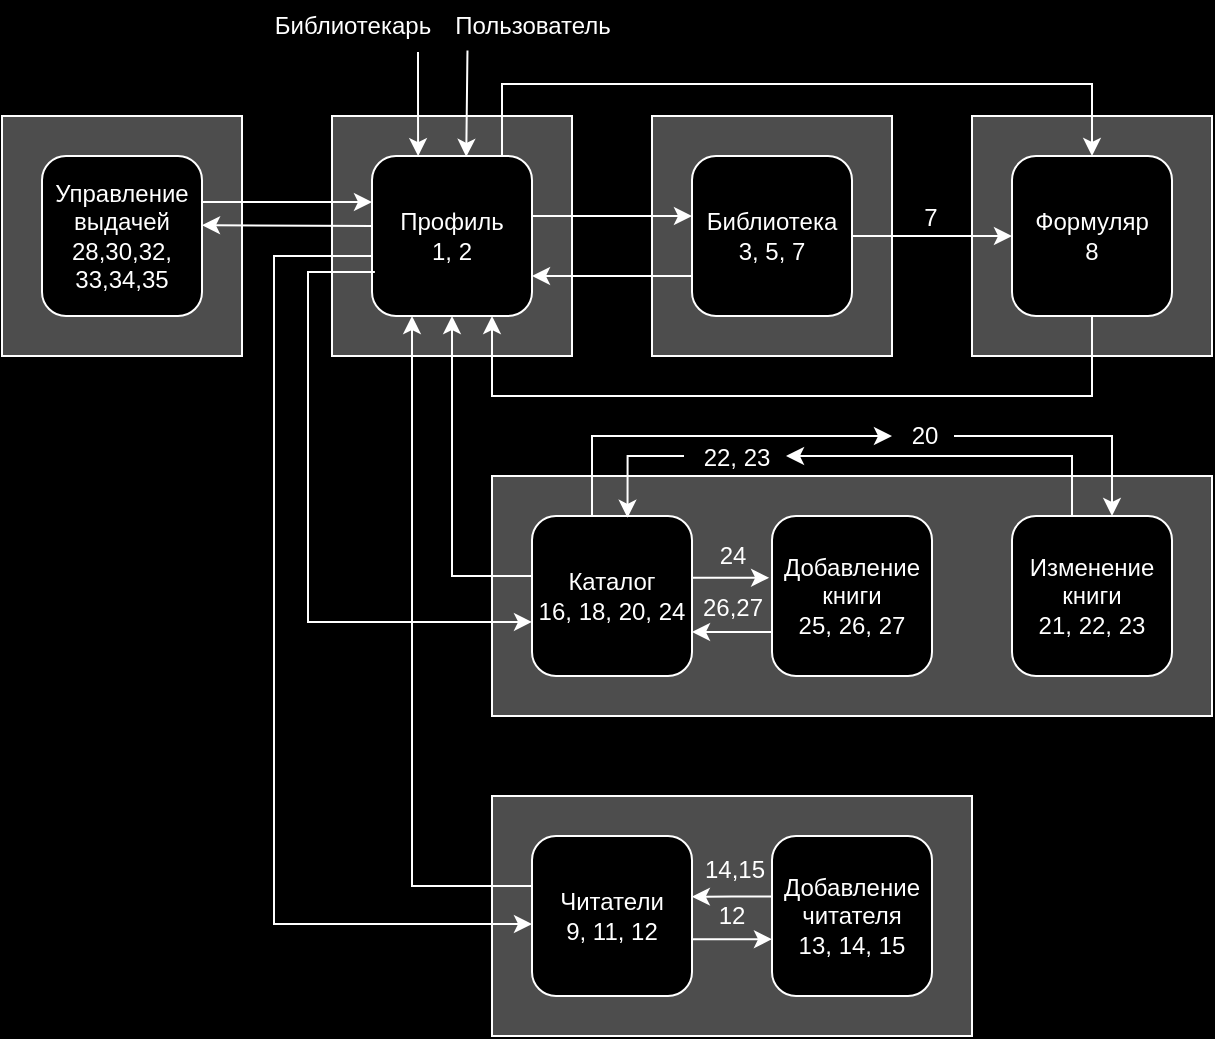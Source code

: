 <mxfile version="24.7.17">
  <diagram name="Страница — 1" id="zPBhl7nk1O7BypAvMNuk">
    <mxGraphModel dx="1323" dy="610" grid="0" gridSize="10" guides="1" tooltips="1" connect="1" arrows="1" fold="1" page="1" pageScale="1" pageWidth="827" pageHeight="1169" background="#000000" math="0" shadow="0">
      <root>
        <mxCell id="0" />
        <mxCell id="1" parent="0" />
        <mxCell id="YjtOrSaLClXKeeZ7arFL-4" value="" style="rounded=0;whiteSpace=wrap;html=1;fillColor=#4D4D4D;strokeColor=#FFFFFF;" parent="1" vertex="1">
          <mxGeometry x="293" y="140" width="120" height="120" as="geometry" />
        </mxCell>
        <mxCell id="YjtOrSaLClXKeeZ7arFL-5" value="&lt;div&gt;&lt;font color=&quot;#ffffff&quot;&gt;Профиль&lt;/font&gt;&lt;/div&gt;&lt;div&gt;&lt;font color=&quot;#ffffff&quot;&gt;1, 2&lt;br&gt;&lt;/font&gt;&lt;/div&gt;" style="whiteSpace=wrap;html=1;aspect=fixed;rounded=1;strokeColor=#FFFFFF;fillColor=#000000;" parent="1" vertex="1">
          <mxGeometry x="313" y="160" width="80" height="80" as="geometry" />
        </mxCell>
        <mxCell id="YjtOrSaLClXKeeZ7arFL-7" value="" style="rounded=0;whiteSpace=wrap;html=1;fillColor=#4D4D4D;strokeColor=#FFFFFF;" parent="1" vertex="1">
          <mxGeometry x="453" y="140" width="120" height="120" as="geometry" />
        </mxCell>
        <mxCell id="YjtOrSaLClXKeeZ7arFL-26" style="edgeStyle=orthogonalEdgeStyle;rounded=0;orthogonalLoop=1;jettySize=auto;html=1;entryX=1;entryY=0.75;entryDx=0;entryDy=0;strokeColor=#FFFFFF;" parent="1" source="YjtOrSaLClXKeeZ7arFL-8" target="YjtOrSaLClXKeeZ7arFL-5" edge="1">
          <mxGeometry relative="1" as="geometry">
            <Array as="points">
              <mxPoint x="453" y="220" />
              <mxPoint x="453" y="220" />
            </Array>
          </mxGeometry>
        </mxCell>
        <mxCell id="YjtOrSaLClXKeeZ7arFL-8" value="&lt;div&gt;&lt;font color=&quot;#ffffff&quot;&gt;Библиотека&lt;/font&gt;&lt;/div&gt;&lt;div&gt;&lt;font color=&quot;#ffffff&quot;&gt;3, 5, 7&lt;br&gt;&lt;/font&gt;&lt;/div&gt;" style="whiteSpace=wrap;html=1;aspect=fixed;rounded=1;strokeColor=#FFFFFF;fillColor=#000000;" parent="1" vertex="1">
          <mxGeometry x="473" y="160" width="80" height="80" as="geometry" />
        </mxCell>
        <mxCell id="YjtOrSaLClXKeeZ7arFL-9" value="" style="rounded=0;whiteSpace=wrap;html=1;strokeColor=#FFFFFF;fillColor=#4D4D4D;" parent="1" vertex="1">
          <mxGeometry x="613" y="140" width="120" height="120" as="geometry" />
        </mxCell>
        <mxCell id="YjtOrSaLClXKeeZ7arFL-25" style="edgeStyle=orthogonalEdgeStyle;rounded=0;orthogonalLoop=1;jettySize=auto;html=1;strokeColor=#FFFFFF;" parent="1" source="YjtOrSaLClXKeeZ7arFL-10" edge="1">
          <mxGeometry relative="1" as="geometry">
            <mxPoint x="373" y="240" as="targetPoint" />
            <Array as="points">
              <mxPoint x="673" y="280" />
              <mxPoint x="373" y="280" />
            </Array>
          </mxGeometry>
        </mxCell>
        <mxCell id="YjtOrSaLClXKeeZ7arFL-10" value="&lt;div&gt;&lt;font color=&quot;#ffffff&quot;&gt;Формуляр&lt;/font&gt;&lt;/div&gt;&lt;div&gt;&lt;font color=&quot;#ffffff&quot;&gt;8&lt;br&gt;&lt;/font&gt;&lt;/div&gt;" style="whiteSpace=wrap;html=1;aspect=fixed;rounded=1;strokeColor=#FFFFFF;fillColor=#000000;" parent="1" vertex="1">
          <mxGeometry x="633" y="160" width="80" height="80" as="geometry" />
        </mxCell>
        <mxCell id="YjtOrSaLClXKeeZ7arFL-11" value="&lt;font color=&quot;#ffffff&quot;&gt;12&lt;/font&gt;" style="rounded=0;whiteSpace=wrap;html=1;strokeColor=#FFFFFF;fillColor=#4D4D4D;" parent="1" vertex="1">
          <mxGeometry x="373" y="480" width="240" height="120" as="geometry" />
        </mxCell>
        <mxCell id="YjtOrSaLClXKeeZ7arFL-36" style="edgeStyle=orthogonalEdgeStyle;rounded=0;orthogonalLoop=1;jettySize=auto;html=1;exitX=0;exitY=0.25;exitDx=0;exitDy=0;strokeColor=#FFFFFF;" parent="1" source="YjtOrSaLClXKeeZ7arFL-12" edge="1">
          <mxGeometry relative="1" as="geometry">
            <mxPoint x="333" y="240" as="targetPoint" />
            <Array as="points">
              <mxPoint x="393" y="525" />
              <mxPoint x="333" y="525" />
            </Array>
          </mxGeometry>
        </mxCell>
        <mxCell id="YjtOrSaLClXKeeZ7arFL-39" style="edgeStyle=orthogonalEdgeStyle;rounded=0;orthogonalLoop=1;jettySize=auto;html=1;entryX=-0.027;entryY=0.645;entryDx=0;entryDy=0;entryPerimeter=0;exitX=0.999;exitY=0.626;exitDx=0;exitDy=0;exitPerimeter=0;strokeColor=#FFFFFF;" parent="1" source="YjtOrSaLClXKeeZ7arFL-12" edge="1">
          <mxGeometry relative="1" as="geometry">
            <mxPoint x="475.16" y="550.0" as="sourcePoint" />
            <mxPoint x="513" y="551.6" as="targetPoint" />
            <Array as="points">
              <mxPoint x="473" y="540" />
              <mxPoint x="473" y="540" />
              <mxPoint x="473" y="552" />
            </Array>
          </mxGeometry>
        </mxCell>
        <mxCell id="YjtOrSaLClXKeeZ7arFL-12" value="&lt;div&gt;&lt;font color=&quot;#ffffff&quot;&gt;Читатели&lt;/font&gt;&lt;/div&gt;&lt;div&gt;&lt;font color=&quot;#ffffff&quot;&gt;9, 11, 12&lt;br&gt;&lt;/font&gt;&lt;/div&gt;" style="whiteSpace=wrap;html=1;aspect=fixed;rounded=1;fillColor=#000000;strokeColor=#FFFFFF;" parent="1" vertex="1">
          <mxGeometry x="393" y="500" width="80" height="80" as="geometry" />
        </mxCell>
        <mxCell id="YjtOrSaLClXKeeZ7arFL-40" style="edgeStyle=orthogonalEdgeStyle;rounded=0;orthogonalLoop=1;jettySize=auto;html=1;entryX=0.999;entryY=0.379;entryDx=0;entryDy=0;entryPerimeter=0;strokeColor=#FFFFFF;" parent="1" source="YjtOrSaLClXKeeZ7arFL-13" target="YjtOrSaLClXKeeZ7arFL-12" edge="1">
          <mxGeometry relative="1" as="geometry">
            <mxPoint x="483" y="530" as="targetPoint" />
            <Array as="points">
              <mxPoint x="493" y="530" />
            </Array>
          </mxGeometry>
        </mxCell>
        <mxCell id="YjtOrSaLClXKeeZ7arFL-13" value="&lt;div&gt;&lt;font color=&quot;#ffffff&quot;&gt;Добавление читателя&lt;/font&gt;&lt;/div&gt;&lt;div&gt;&lt;font color=&quot;#ffffff&quot;&gt;13, 14, 15&lt;br&gt;&lt;/font&gt;&lt;/div&gt;" style="whiteSpace=wrap;html=1;aspect=fixed;rounded=1;fillColor=#000000;strokeColor=#FFFFFF;" parent="1" vertex="1">
          <mxGeometry x="513" y="500" width="80" height="80" as="geometry" />
        </mxCell>
        <mxCell id="YjtOrSaLClXKeeZ7arFL-14" value="" style="rounded=0;whiteSpace=wrap;html=1;strokeColor=#FFFFFF;fillColor=#4D4D4D;" parent="1" vertex="1">
          <mxGeometry x="373" y="320" width="360" height="120" as="geometry" />
        </mxCell>
        <mxCell id="YjtOrSaLClXKeeZ7arFL-30" style="edgeStyle=orthogonalEdgeStyle;rounded=0;orthogonalLoop=1;jettySize=auto;html=1;entryX=-0.018;entryY=0.386;entryDx=0;entryDy=0;entryPerimeter=0;strokeColor=#FFFFFF;" parent="1" source="YjtOrSaLClXKeeZ7arFL-15" target="YjtOrSaLClXKeeZ7arFL-16" edge="1">
          <mxGeometry relative="1" as="geometry">
            <Array as="points">
              <mxPoint x="493" y="370" />
            </Array>
          </mxGeometry>
        </mxCell>
        <mxCell id="YjtOrSaLClXKeeZ7arFL-32" style="edgeStyle=orthogonalEdgeStyle;rounded=0;orthogonalLoop=1;jettySize=auto;html=1;strokeColor=#FFFFFF;" parent="1" source="YjtOrSaLClXKeeZ7arFL-52" edge="1">
          <mxGeometry relative="1" as="geometry">
            <mxPoint x="683" y="340" as="targetPoint" />
            <Array as="points">
              <mxPoint x="683" y="300" />
              <mxPoint x="683" y="340" />
            </Array>
          </mxGeometry>
        </mxCell>
        <mxCell id="YjtOrSaLClXKeeZ7arFL-35" style="edgeStyle=orthogonalEdgeStyle;rounded=0;orthogonalLoop=1;jettySize=auto;html=1;exitX=0;exitY=0.25;exitDx=0;exitDy=0;strokeColor=#FFFFFF;" parent="1" source="YjtOrSaLClXKeeZ7arFL-15" edge="1">
          <mxGeometry relative="1" as="geometry">
            <mxPoint x="353" y="240" as="targetPoint" />
            <Array as="points">
              <mxPoint x="393" y="370" />
              <mxPoint x="353" y="370" />
              <mxPoint x="353" y="240" />
            </Array>
          </mxGeometry>
        </mxCell>
        <mxCell id="YjtOrSaLClXKeeZ7arFL-15" value="&lt;div&gt;&lt;font color=&quot;#ffffff&quot;&gt;Каталог&lt;/font&gt;&lt;/div&gt;&lt;div&gt;&lt;font color=&quot;#ffffff&quot;&gt;16, 18, 20, 24&lt;br&gt;&lt;/font&gt;&lt;/div&gt;" style="whiteSpace=wrap;html=1;aspect=fixed;rounded=1;fillColor=#000000;strokeColor=#FFFFFF;" parent="1" vertex="1">
          <mxGeometry x="393" y="340" width="80" height="80" as="geometry" />
        </mxCell>
        <mxCell id="YjtOrSaLClXKeeZ7arFL-31" style="edgeStyle=orthogonalEdgeStyle;rounded=0;orthogonalLoop=1;jettySize=auto;html=1;entryX=1;entryY=0.5;entryDx=0;entryDy=0;strokeColor=#FFFFFF;" parent="1" edge="1">
          <mxGeometry relative="1" as="geometry">
            <mxPoint x="513" y="398.0" as="sourcePoint" />
            <mxPoint x="473" y="398.0" as="targetPoint" />
            <Array as="points">
              <mxPoint x="494" y="398" />
              <mxPoint x="494" y="398" />
            </Array>
          </mxGeometry>
        </mxCell>
        <mxCell id="YjtOrSaLClXKeeZ7arFL-16" value="&lt;div&gt;&lt;font color=&quot;#ffffff&quot;&gt;Добавление книги&lt;/font&gt;&lt;/div&gt;&lt;div&gt;&lt;font color=&quot;#ffffff&quot;&gt;25, 26, 27&lt;br&gt;&lt;/font&gt;&lt;/div&gt;" style="whiteSpace=wrap;html=1;aspect=fixed;rounded=1;fillColor=#000000;strokeColor=#FFFFFF;" parent="1" vertex="1">
          <mxGeometry x="513" y="340" width="80" height="80" as="geometry" />
        </mxCell>
        <mxCell id="YjtOrSaLClXKeeZ7arFL-17" value="&lt;div&gt;&lt;font color=&quot;#ffffff&quot;&gt;Изменение книги&lt;/font&gt;&lt;/div&gt;&lt;div&gt;&lt;font color=&quot;#ffffff&quot;&gt;21, 22, 23&lt;br&gt;&lt;/font&gt;&lt;/div&gt;" style="whiteSpace=wrap;html=1;aspect=fixed;rounded=1;fillColor=#000000;strokeColor=#FFFFFF;" parent="1" vertex="1">
          <mxGeometry x="633" y="340" width="80" height="80" as="geometry" />
        </mxCell>
        <mxCell id="YjtOrSaLClXKeeZ7arFL-18" value="" style="rounded=0;whiteSpace=wrap;html=1;fillColor=#4D4D4D;strokeColor=#FFFFFF;" parent="1" vertex="1">
          <mxGeometry x="128" y="140" width="120" height="120" as="geometry" />
        </mxCell>
        <mxCell id="YjtOrSaLClXKeeZ7arFL-44" style="edgeStyle=orthogonalEdgeStyle;rounded=0;orthogonalLoop=1;jettySize=auto;html=1;entryX=0;entryY=0.5;entryDx=0;entryDy=0;strokeColor=#FFFFFF;" parent="1" edge="1">
          <mxGeometry relative="1" as="geometry">
            <mxPoint x="213" y="183" as="sourcePoint" />
            <mxPoint x="313" y="183" as="targetPoint" />
          </mxGeometry>
        </mxCell>
        <mxCell id="YjtOrSaLClXKeeZ7arFL-19" value="&lt;div&gt;&lt;font color=&quot;#ffffff&quot;&gt;Управление выдачей&lt;/font&gt;&lt;/div&gt;&lt;div&gt;&lt;font color=&quot;#ffffff&quot;&gt;28,30,32,&lt;/font&gt;&lt;/div&gt;&lt;div&gt;&lt;font color=&quot;#ffffff&quot;&gt;33,34,35&lt;br&gt;&lt;/font&gt;&lt;/div&gt;" style="whiteSpace=wrap;html=1;aspect=fixed;rounded=1;fillColor=#000000;strokeColor=#FFFFFF;" parent="1" vertex="1">
          <mxGeometry x="148" y="160" width="80" height="80" as="geometry" />
        </mxCell>
        <mxCell id="YjtOrSaLClXKeeZ7arFL-21" style="edgeStyle=orthogonalEdgeStyle;rounded=0;orthogonalLoop=1;jettySize=auto;html=1;entryX=0.589;entryY=0.005;entryDx=0;entryDy=0;entryPerimeter=0;strokeColor=#FFFFFF;exitX=0.164;exitY=0.971;exitDx=0;exitDy=0;exitPerimeter=0;" parent="1" source="YjtOrSaLClXKeeZ7arFL-20" target="YjtOrSaLClXKeeZ7arFL-5" edge="1">
          <mxGeometry relative="1" as="geometry">
            <mxPoint x="361" y="110" as="sourcePoint" />
            <mxPoint x="343" y="160" as="targetPoint" />
            <Array as="points">
              <mxPoint x="361" y="110" />
              <mxPoint x="360" y="110" />
            </Array>
          </mxGeometry>
        </mxCell>
        <mxCell id="YjtOrSaLClXKeeZ7arFL-20" value="&lt;font color=&quot;#ffffff&quot;&gt;Пользователь&lt;/font&gt;" style="text;html=1;align=center;verticalAlign=middle;resizable=0;points=[];autosize=1;strokeColor=none;fillColor=none;" parent="1" vertex="1">
          <mxGeometry x="345" y="82" width="96" height="26" as="geometry" />
        </mxCell>
        <mxCell id="YjtOrSaLClXKeeZ7arFL-23" style="edgeStyle=orthogonalEdgeStyle;rounded=0;orthogonalLoop=1;jettySize=auto;html=1;strokeColor=#FFFFFF;" parent="1" source="YjtOrSaLClXKeeZ7arFL-5" edge="1">
          <mxGeometry relative="1" as="geometry">
            <mxPoint x="473" y="190" as="targetPoint" />
            <Array as="points">
              <mxPoint x="473" y="190" />
            </Array>
          </mxGeometry>
        </mxCell>
        <mxCell id="YjtOrSaLClXKeeZ7arFL-24" style="edgeStyle=orthogonalEdgeStyle;rounded=0;orthogonalLoop=1;jettySize=auto;html=1;exitX=1;exitY=0.5;exitDx=0;exitDy=0;strokeColor=#FFFFFF;" parent="1" source="YjtOrSaLClXKeeZ7arFL-8" target="YjtOrSaLClXKeeZ7arFL-10" edge="1">
          <mxGeometry relative="1" as="geometry" />
        </mxCell>
        <mxCell id="YjtOrSaLClXKeeZ7arFL-27" value="&lt;font color=&quot;#ffffff&quot;&gt;Библиотекарь&lt;/font&gt;" style="text;html=1;align=center;verticalAlign=middle;resizable=0;points=[];autosize=1;strokeColor=none;fillColor=none;" parent="1" vertex="1">
          <mxGeometry x="255" y="82" width="96" height="26" as="geometry" />
        </mxCell>
        <mxCell id="YjtOrSaLClXKeeZ7arFL-28" style="edgeStyle=orthogonalEdgeStyle;rounded=0;orthogonalLoop=1;jettySize=auto;html=1;entryX=0.288;entryY=0.001;entryDx=0;entryDy=0;entryPerimeter=0;strokeColor=#FFFFFF;" parent="1" source="YjtOrSaLClXKeeZ7arFL-27" target="YjtOrSaLClXKeeZ7arFL-5" edge="1">
          <mxGeometry relative="1" as="geometry">
            <Array as="points">
              <mxPoint x="336" y="120" />
              <mxPoint x="336" y="120" />
            </Array>
          </mxGeometry>
        </mxCell>
        <mxCell id="YjtOrSaLClXKeeZ7arFL-29" style="edgeStyle=orthogonalEdgeStyle;rounded=0;orthogonalLoop=1;jettySize=auto;html=1;strokeColor=#FFFFFF;exitX=0;exitY=0.75;exitDx=0;exitDy=0;entryX=-0.018;entryY=0.687;entryDx=0;entryDy=0;entryPerimeter=0;" parent="1" edge="1">
          <mxGeometry relative="1" as="geometry">
            <mxPoint x="314.44" y="218" as="sourcePoint" />
            <mxPoint x="393" y="392.96" as="targetPoint" />
            <Array as="points">
              <mxPoint x="281" y="218" />
              <mxPoint x="281" y="393" />
            </Array>
          </mxGeometry>
        </mxCell>
        <mxCell id="YjtOrSaLClXKeeZ7arFL-34" style="edgeStyle=orthogonalEdgeStyle;rounded=0;orthogonalLoop=1;jettySize=auto;html=1;entryX=0.597;entryY=0.011;entryDx=0;entryDy=0;entryPerimeter=0;strokeColor=#FFFFFF;" parent="1" source="H2q-fQhJcOAI5Iv1Ng1X-4" target="YjtOrSaLClXKeeZ7arFL-15" edge="1">
          <mxGeometry relative="1" as="geometry">
            <Array as="points">
              <mxPoint x="441" y="310" />
            </Array>
          </mxGeometry>
        </mxCell>
        <mxCell id="YjtOrSaLClXKeeZ7arFL-38" style="edgeStyle=orthogonalEdgeStyle;rounded=0;orthogonalLoop=1;jettySize=auto;html=1;entryX=0;entryY=0.25;entryDx=0;entryDy=0;strokeColor=#FFFFFF;" parent="1" edge="1">
          <mxGeometry relative="1" as="geometry">
            <mxPoint x="393" y="544" as="targetPoint" />
            <mxPoint x="313" y="210" as="sourcePoint" />
            <Array as="points">
              <mxPoint x="264" y="210" />
              <mxPoint x="264" y="544" />
            </Array>
          </mxGeometry>
        </mxCell>
        <mxCell id="YjtOrSaLClXKeeZ7arFL-45" style="edgeStyle=orthogonalEdgeStyle;rounded=0;orthogonalLoop=1;jettySize=auto;html=1;strokeColor=#FFFFFF;entryX=1.004;entryY=0.464;entryDx=0;entryDy=0;entryPerimeter=0;exitX=0;exitY=0.438;exitDx=0;exitDy=0;exitPerimeter=0;" parent="1" source="YjtOrSaLClXKeeZ7arFL-5" edge="1">
          <mxGeometry relative="1" as="geometry">
            <mxPoint x="312" y="195" as="sourcePoint" />
            <mxPoint x="228.0" y="194.56" as="targetPoint" />
            <Array as="points">
              <mxPoint x="228" y="195" />
            </Array>
          </mxGeometry>
        </mxCell>
        <mxCell id="YjtOrSaLClXKeeZ7arFL-48" style="edgeStyle=orthogonalEdgeStyle;rounded=0;orthogonalLoop=1;jettySize=auto;html=1;entryX=0.5;entryY=0;entryDx=0;entryDy=0;strokeColor=#FFFFFF;" parent="1" source="YjtOrSaLClXKeeZ7arFL-5" target="YjtOrSaLClXKeeZ7arFL-10" edge="1">
          <mxGeometry relative="1" as="geometry">
            <Array as="points">
              <mxPoint x="378" y="124" />
              <mxPoint x="673" y="124" />
            </Array>
          </mxGeometry>
        </mxCell>
        <mxCell id="YjtOrSaLClXKeeZ7arFL-50" value="&lt;font color=&quot;#ffffff&quot;&gt;7&lt;/font&gt;" style="text;html=1;align=center;verticalAlign=middle;resizable=0;points=[];autosize=1;strokeColor=none;fillColor=none;" parent="1" vertex="1">
          <mxGeometry x="579" y="178" width="25" height="26" as="geometry" />
        </mxCell>
        <mxCell id="YjtOrSaLClXKeeZ7arFL-53" value="" style="edgeStyle=orthogonalEdgeStyle;rounded=0;orthogonalLoop=1;jettySize=auto;html=1;strokeColor=#FFFFFF;" parent="1" source="YjtOrSaLClXKeeZ7arFL-15" target="YjtOrSaLClXKeeZ7arFL-52" edge="1">
          <mxGeometry relative="1" as="geometry">
            <mxPoint x="423" y="340" as="sourcePoint" />
            <mxPoint x="683" y="340" as="targetPoint" />
            <Array as="points">
              <mxPoint x="423" y="300" />
            </Array>
          </mxGeometry>
        </mxCell>
        <mxCell id="YjtOrSaLClXKeeZ7arFL-52" value="&lt;font color=&quot;#ffffff&quot;&gt;20&lt;/font&gt;" style="text;html=1;align=center;verticalAlign=middle;resizable=0;points=[];autosize=1;strokeColor=none;fillColor=none;" parent="1" vertex="1">
          <mxGeometry x="573" y="287" width="31" height="26" as="geometry" />
        </mxCell>
        <mxCell id="YjtOrSaLClXKeeZ7arFL-55" value="&lt;font color=&quot;#ffffff&quot;&gt;26,27&lt;/font&gt;" style="text;html=1;align=center;verticalAlign=middle;resizable=0;points=[];autosize=1;strokeColor=none;fillColor=none;" parent="1" vertex="1">
          <mxGeometry x="469" y="373" width="48" height="26" as="geometry" />
        </mxCell>
        <mxCell id="H2q-fQhJcOAI5Iv1Ng1X-2" value="&lt;font color=&quot;#ffffff&quot;&gt;14,15&lt;/font&gt;" style="text;html=1;align=center;verticalAlign=middle;resizable=0;points=[];autosize=1;strokeColor=none;fillColor=none;" vertex="1" parent="1">
          <mxGeometry x="470" y="504" width="48" height="26" as="geometry" />
        </mxCell>
        <mxCell id="H2q-fQhJcOAI5Iv1Ng1X-5" value="" style="edgeStyle=orthogonalEdgeStyle;rounded=0;orthogonalLoop=1;jettySize=auto;html=1;strokeColor=#FFFFFF;" edge="1" parent="1" source="YjtOrSaLClXKeeZ7arFL-17" target="H2q-fQhJcOAI5Iv1Ng1X-4">
          <mxGeometry relative="1" as="geometry">
            <Array as="points">
              <mxPoint x="663" y="310" />
            </Array>
            <mxPoint x="663" y="340" as="sourcePoint" />
            <mxPoint x="441" y="341" as="targetPoint" />
          </mxGeometry>
        </mxCell>
        <mxCell id="H2q-fQhJcOAI5Iv1Ng1X-4" value="&lt;font color=&quot;#ffffff&quot;&gt;22, 23&lt;br&gt;&lt;/font&gt;" style="text;html=1;align=center;verticalAlign=middle;resizable=0;points=[];autosize=1;strokeColor=none;fillColor=none;" vertex="1" parent="1">
          <mxGeometry x="469" y="298" width="51" height="26" as="geometry" />
        </mxCell>
        <mxCell id="H2q-fQhJcOAI5Iv1Ng1X-7" value="&lt;font color=&quot;#ffffff&quot;&gt;24&lt;/font&gt;" style="text;html=1;align=center;verticalAlign=middle;resizable=0;points=[];autosize=1;strokeColor=none;fillColor=none;" vertex="1" parent="1">
          <mxGeometry x="477.5" y="347" width="31" height="26" as="geometry" />
        </mxCell>
      </root>
    </mxGraphModel>
  </diagram>
</mxfile>
